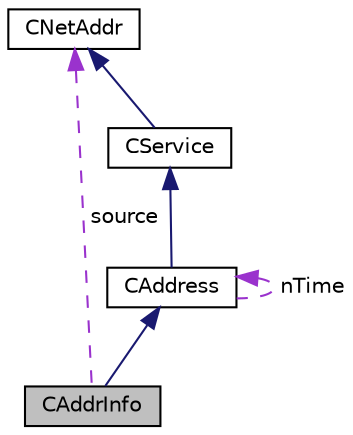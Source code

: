 digraph "CAddrInfo"
{
  edge [fontname="Helvetica",fontsize="10",labelfontname="Helvetica",labelfontsize="10"];
  node [fontname="Helvetica",fontsize="10",shape=record];
  Node4 [label="CAddrInfo",height=0.2,width=0.4,color="black", fillcolor="grey75", style="filled", fontcolor="black"];
  Node5 -> Node4 [dir="back",color="midnightblue",fontsize="10",style="solid",fontname="Helvetica"];
  Node5 [label="CAddress",height=0.2,width=0.4,color="black", fillcolor="white", style="filled",URL="$class_c_address.html",tooltip="A CService with information about it as peer. "];
  Node6 -> Node5 [dir="back",color="midnightblue",fontsize="10",style="solid",fontname="Helvetica"];
  Node6 [label="CService",height=0.2,width=0.4,color="black", fillcolor="white", style="filled",URL="$class_c_service.html",tooltip="A combination of a network address (CNetAddr) and a (TCP) port. "];
  Node7 -> Node6 [dir="back",color="midnightblue",fontsize="10",style="solid",fontname="Helvetica"];
  Node7 [label="CNetAddr",height=0.2,width=0.4,color="black", fillcolor="white", style="filled",URL="$class_c_net_addr.html",tooltip="IP address (IPv6, or IPv4 using mapped IPv6 range (::FFFF:0:0/96)) "];
  Node5 -> Node5 [dir="back",color="darkorchid3",fontsize="10",style="dashed",label=" nTime" ,fontname="Helvetica"];
  Node7 -> Node4 [dir="back",color="darkorchid3",fontsize="10",style="dashed",label=" source" ,fontname="Helvetica"];
}
